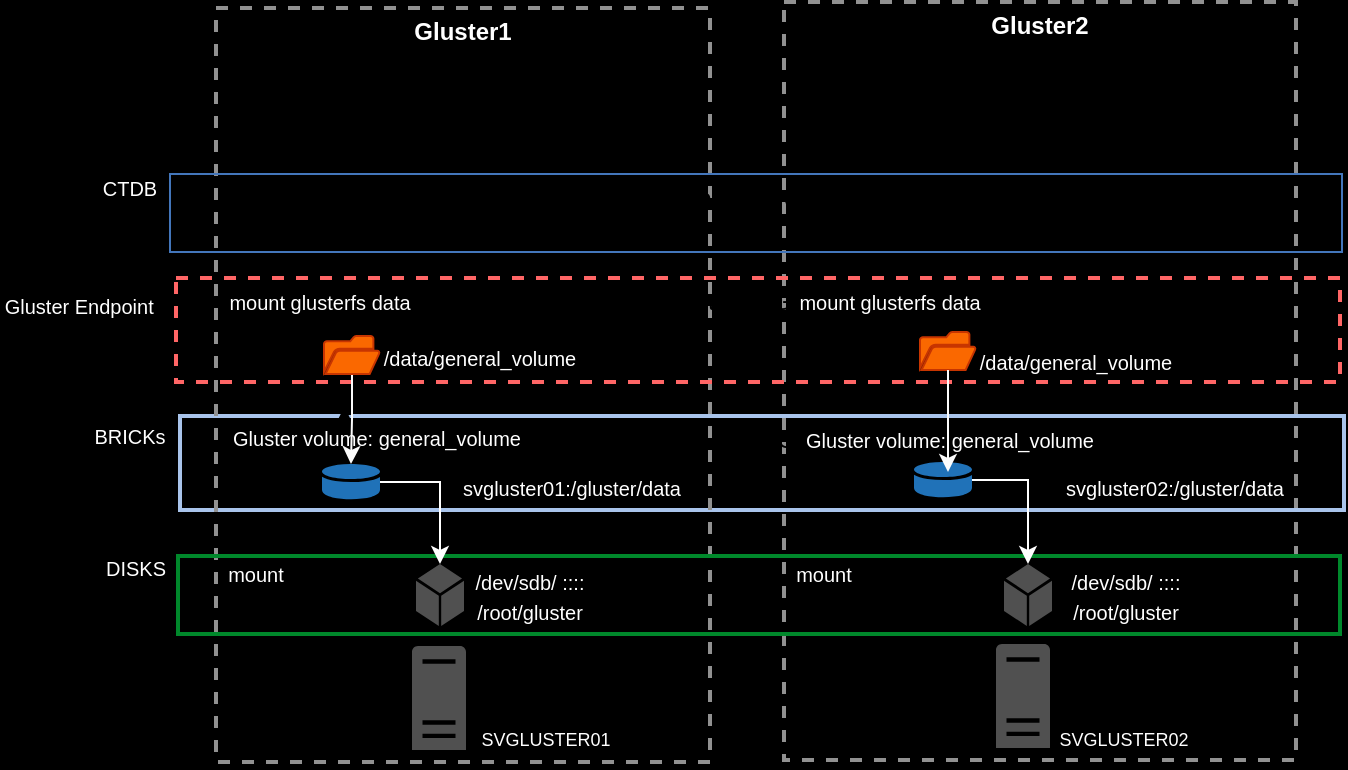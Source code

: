 <mxfile version="21.7.2" type="github">
  <diagram name="Page-1" id="EErB0_9Ms5p8q_dwDp6E">
    <mxGraphModel dx="1856" dy="634" grid="0" gridSize="10" guides="1" tooltips="1" connect="1" arrows="1" fold="1" page="1" pageScale="1" pageWidth="850" pageHeight="1100" background="#000000" math="0" shadow="0">
      <root>
        <mxCell id="0" />
        <mxCell id="1" parent="0" />
        <mxCell id="7mGdTCOJ7hVLghNPMvug-2" value="&lt;font color=&quot;#ffffff&quot;&gt;&lt;b&gt;Gluster2&lt;/b&gt;&lt;/font&gt;" style="fontStyle=0;verticalAlign=top;align=center;spacingTop=-2;fillColor=none;rounded=0;whiteSpace=wrap;html=1;strokeColor=#919191;strokeWidth=2;dashed=1;container=1;collapsible=0;expand=0;recursiveResize=0;" vertex="1" parent="1">
          <mxGeometry x="389" y="226" width="256" height="379" as="geometry" />
        </mxCell>
        <mxCell id="7mGdTCOJ7hVLghNPMvug-4" value="" style="sketch=0;pointerEvents=1;shadow=0;dashed=0;html=1;strokeColor=none;fillColor=#505050;labelPosition=center;verticalLabelPosition=bottom;verticalAlign=top;outlineConnect=0;align=center;shape=mxgraph.office.servers.server_generic;" vertex="1" parent="7mGdTCOJ7hVLghNPMvug-2">
          <mxGeometry x="106" y="321" width="27" height="52" as="geometry" />
        </mxCell>
        <mxCell id="7mGdTCOJ7hVLghNPMvug-6" value="&lt;font color=&quot;#ffffff&quot;&gt;&lt;font style=&quot;font-size: 9px;&quot;&gt;SVGLUSTER02&lt;/font&gt;&lt;br&gt;&lt;/font&gt;" style="text;html=1;strokeColor=none;fillColor=none;align=center;verticalAlign=middle;whiteSpace=wrap;rounded=0;" vertex="1" parent="7mGdTCOJ7hVLghNPMvug-2">
          <mxGeometry x="140" y="353" width="60" height="30" as="geometry" />
        </mxCell>
        <mxCell id="7mGdTCOJ7hVLghNPMvug-35" value="Instance Group" style="fontStyle=0;verticalAlign=top;align=center;spacingTop=-2;fillColor=none;rounded=0;whiteSpace=wrap;html=1;strokeColor=#A9C4EB;strokeWidth=2;container=1;collapsible=0;expand=0;recursiveResize=0;" vertex="1" parent="7mGdTCOJ7hVLghNPMvug-2">
          <mxGeometry x="-302" y="207" width="582" height="47" as="geometry" />
        </mxCell>
        <mxCell id="7mGdTCOJ7hVLghNPMvug-38" value="&lt;font color=&quot;#ffffff&quot;&gt;&lt;font size=&quot;1&quot;&gt;Gluster volume: general_volume&lt;/font&gt;&lt;br&gt;&lt;/font&gt;" style="text;html=1;strokeColor=none;fillColor=none;align=center;verticalAlign=middle;whiteSpace=wrap;rounded=0;" vertex="1" parent="7mGdTCOJ7hVLghNPMvug-35">
          <mxGeometry x="305" y="-3" width="160" height="30" as="geometry" />
        </mxCell>
        <mxCell id="7mGdTCOJ7hVLghNPMvug-46" value="&lt;font color=&quot;#ffffff&quot;&gt;&lt;font size=&quot;1&quot;&gt;svgluster02:/gluster/data&lt;/font&gt;&lt;br&gt;&lt;/font&gt;" style="text;html=1;strokeColor=none;fillColor=none;align=center;verticalAlign=middle;whiteSpace=wrap;rounded=0;" vertex="1" parent="7mGdTCOJ7hVLghNPMvug-35">
          <mxGeometry x="421" y="21" width="153" height="30" as="geometry" />
        </mxCell>
        <mxCell id="7mGdTCOJ7hVLghNPMvug-49" value="" style="sketch=0;shadow=0;dashed=0;html=1;strokeColor=none;labelPosition=center;verticalLabelPosition=bottom;verticalAlign=top;outlineConnect=0;align=center;shape=mxgraph.office.databases.database_mini_1;fillColor=#2072B8;" vertex="1" parent="7mGdTCOJ7hVLghNPMvug-35">
          <mxGeometry x="367" y="23" width="29" height="18" as="geometry" />
        </mxCell>
        <mxCell id="7mGdTCOJ7hVLghNPMvug-1" value="&lt;font color=&quot;#ffffff&quot;&gt;&lt;b&gt;Gluster1&lt;/b&gt;&lt;/font&gt;" style="fontStyle=0;verticalAlign=top;align=center;spacingTop=-2;fillColor=none;rounded=0;whiteSpace=wrap;html=1;strokeColor=#919191;strokeWidth=2;dashed=1;container=1;collapsible=0;expand=0;recursiveResize=0;" vertex="1" parent="1">
          <mxGeometry x="105" y="229" width="247" height="377" as="geometry" />
        </mxCell>
        <mxCell id="7mGdTCOJ7hVLghNPMvug-10" value="&lt;font color=&quot;#ffffff&quot;&gt;&lt;font style=&quot;font-size: 9px;&quot;&gt;SVGLUSTER01&lt;/font&gt;&lt;br&gt;&lt;/font&gt;" style="text;html=1;strokeColor=none;fillColor=none;align=center;verticalAlign=middle;whiteSpace=wrap;rounded=0;" vertex="1" parent="7mGdTCOJ7hVLghNPMvug-1">
          <mxGeometry x="135" y="350" width="60" height="30" as="geometry" />
        </mxCell>
        <mxCell id="7mGdTCOJ7hVLghNPMvug-3" value="" style="sketch=0;pointerEvents=1;shadow=0;dashed=0;html=1;strokeColor=none;fillColor=#505050;labelPosition=center;verticalLabelPosition=bottom;verticalAlign=top;outlineConnect=0;align=center;shape=mxgraph.office.servers.server_generic;" vertex="1" parent="7mGdTCOJ7hVLghNPMvug-1">
          <mxGeometry x="98" y="319" width="27" height="52" as="geometry" />
        </mxCell>
        <mxCell id="7mGdTCOJ7hVLghNPMvug-36" value="&lt;font color=&quot;#ffffff&quot;&gt;&lt;font size=&quot;1&quot;&gt;Gluster volume: general_volume&lt;/font&gt;&lt;br&gt;&lt;/font&gt;" style="text;html=1;strokeColor=none;fillColor=none;align=center;verticalAlign=middle;whiteSpace=wrap;rounded=0;" vertex="1" parent="7mGdTCOJ7hVLghNPMvug-1">
          <mxGeometry y="200" width="161" height="30" as="geometry" />
        </mxCell>
        <mxCell id="7mGdTCOJ7hVLghNPMvug-40" value="&lt;font color=&quot;#ffffff&quot;&gt;&lt;font size=&quot;1&quot;&gt;svgluster01:/gluster/data&lt;/font&gt;&lt;br&gt;&lt;/font&gt;" style="text;html=1;strokeColor=none;fillColor=none;align=center;verticalAlign=middle;whiteSpace=wrap;rounded=0;" vertex="1" parent="7mGdTCOJ7hVLghNPMvug-1">
          <mxGeometry x="106" y="225" width="144" height="30" as="geometry" />
        </mxCell>
        <mxCell id="7mGdTCOJ7hVLghNPMvug-47" value="" style="sketch=0;shadow=0;dashed=0;html=1;strokeColor=none;labelPosition=center;verticalLabelPosition=bottom;verticalAlign=top;outlineConnect=0;align=center;shape=mxgraph.office.databases.database_mini_1;fillColor=#2072B8;" vertex="1" parent="7mGdTCOJ7hVLghNPMvug-1">
          <mxGeometry x="53" y="228" width="29" height="18" as="geometry" />
        </mxCell>
        <mxCell id="7mGdTCOJ7hVLghNPMvug-28" value="" style="fontStyle=0;verticalAlign=top;align=center;spacingTop=-2;fillColor=none;rounded=0;whiteSpace=wrap;html=1;strokeColor=#00882B;strokeWidth=2;container=1;collapsible=0;expand=0;recursiveResize=0;" vertex="1" parent="1">
          <mxGeometry x="86" y="503" width="581" height="39" as="geometry" />
        </mxCell>
        <mxCell id="7mGdTCOJ7hVLghNPMvug-29" value="" style="sketch=0;pointerEvents=1;shadow=0;dashed=0;html=1;strokeColor=none;fillColor=#505050;labelPosition=center;verticalLabelPosition=bottom;verticalAlign=top;outlineConnect=0;align=center;shape=mxgraph.office.concepts.node_generic;" vertex="1" parent="7mGdTCOJ7hVLghNPMvug-28">
          <mxGeometry x="119" y="4" width="24" height="31" as="geometry" />
        </mxCell>
        <mxCell id="7mGdTCOJ7hVLghNPMvug-30" value="" style="sketch=0;pointerEvents=1;shadow=0;dashed=0;html=1;strokeColor=none;fillColor=#505050;labelPosition=center;verticalLabelPosition=bottom;verticalAlign=top;outlineConnect=0;align=center;shape=mxgraph.office.concepts.node_generic;" vertex="1" parent="7mGdTCOJ7hVLghNPMvug-28">
          <mxGeometry x="413" y="4" width="24" height="31" as="geometry" />
        </mxCell>
        <mxCell id="7mGdTCOJ7hVLghNPMvug-31" value="&lt;font color=&quot;#ffffff&quot;&gt;&lt;font size=&quot;1&quot;&gt;mount&lt;/font&gt;&lt;br&gt;&lt;/font&gt;" style="text;html=1;strokeColor=none;fillColor=none;align=center;verticalAlign=middle;whiteSpace=wrap;rounded=0;" vertex="1" parent="7mGdTCOJ7hVLghNPMvug-28">
          <mxGeometry x="293" y="-6" width="60" height="30" as="geometry" />
        </mxCell>
        <mxCell id="7mGdTCOJ7hVLghNPMvug-32" value="&lt;font color=&quot;#ffffff&quot;&gt;&lt;font size=&quot;1&quot;&gt;mount&lt;/font&gt;&lt;br&gt;&lt;/font&gt;" style="text;html=1;strokeColor=none;fillColor=none;align=center;verticalAlign=middle;whiteSpace=wrap;rounded=0;" vertex="1" parent="7mGdTCOJ7hVLghNPMvug-28">
          <mxGeometry x="9" y="-6" width="60" height="30" as="geometry" />
        </mxCell>
        <mxCell id="7mGdTCOJ7hVLghNPMvug-33" value="&lt;font color=&quot;#ffffff&quot;&gt;&lt;font size=&quot;1&quot;&gt;/dev/sdb/ :::: /root/gluster&lt;/font&gt;&lt;br&gt;&lt;/font&gt;" style="text;html=1;strokeColor=none;fillColor=none;align=center;verticalAlign=middle;whiteSpace=wrap;rounded=0;" vertex="1" parent="7mGdTCOJ7hVLghNPMvug-28">
          <mxGeometry x="146" y="5" width="60" height="30" as="geometry" />
        </mxCell>
        <mxCell id="7mGdTCOJ7hVLghNPMvug-34" value="&lt;font color=&quot;#ffffff&quot;&gt;&lt;font size=&quot;1&quot;&gt;/dev/sdb/ :::: /root/gluster&lt;/font&gt;&lt;br&gt;&lt;/font&gt;" style="text;html=1;strokeColor=none;fillColor=none;align=center;verticalAlign=middle;whiteSpace=wrap;rounded=0;" vertex="1" parent="7mGdTCOJ7hVLghNPMvug-28">
          <mxGeometry x="444" y="4.5" width="60" height="30" as="geometry" />
        </mxCell>
        <mxCell id="7mGdTCOJ7hVLghNPMvug-39" value="&lt;font color=&quot;#ffffff&quot;&gt;&lt;font size=&quot;1&quot;&gt;CTDB&lt;/font&gt;&lt;br&gt;&lt;/font&gt;" style="text;html=1;strokeColor=none;fillColor=none;align=center;verticalAlign=middle;whiteSpace=wrap;rounded=0;" vertex="1" parent="1">
          <mxGeometry x="15" y="304" width="94" height="30" as="geometry" />
        </mxCell>
        <mxCell id="7mGdTCOJ7hVLghNPMvug-51" value="" style="edgeStyle=orthogonalEdgeStyle;rounded=0;orthogonalLoop=1;jettySize=auto;html=1;strokeColor=#FFFFFF;" edge="1" parent="1" source="7mGdTCOJ7hVLghNPMvug-47" target="7mGdTCOJ7hVLghNPMvug-29">
          <mxGeometry relative="1" as="geometry" />
        </mxCell>
        <mxCell id="7mGdTCOJ7hVLghNPMvug-52" value="" style="edgeStyle=orthogonalEdgeStyle;rounded=0;orthogonalLoop=1;jettySize=auto;html=1;strokeColor=#FFFFFF;" edge="1" parent="1" source="7mGdTCOJ7hVLghNPMvug-49" target="7mGdTCOJ7hVLghNPMvug-30">
          <mxGeometry relative="1" as="geometry" />
        </mxCell>
        <mxCell id="7mGdTCOJ7hVLghNPMvug-53" value="Instance Group" style="fontStyle=0;verticalAlign=top;align=center;spacingTop=-2;fillColor=none;rounded=0;whiteSpace=wrap;html=1;strokeColor=#FF6666;strokeWidth=2;dashed=1;container=1;collapsible=0;expand=0;recursiveResize=0;" vertex="1" parent="1">
          <mxGeometry x="85" y="364" width="582" height="52" as="geometry" />
        </mxCell>
        <mxCell id="7mGdTCOJ7hVLghNPMvug-54" value="&lt;font color=&quot;#ffffff&quot;&gt;&lt;font size=&quot;1&quot;&gt;mount glusterfs data&lt;/font&gt;&lt;br&gt;&lt;/font&gt;" style="text;html=1;strokeColor=none;fillColor=none;align=center;verticalAlign=middle;whiteSpace=wrap;rounded=0;" vertex="1" parent="7mGdTCOJ7hVLghNPMvug-53">
          <mxGeometry x="11" y="-3" width="122" height="30" as="geometry" />
        </mxCell>
        <mxCell id="7mGdTCOJ7hVLghNPMvug-55" value="&lt;font color=&quot;#ffffff&quot;&gt;&lt;font size=&quot;1&quot;&gt;mount glusterfs data&lt;/font&gt;&lt;br&gt;&lt;/font&gt;" style="text;html=1;strokeColor=none;fillColor=none;align=center;verticalAlign=middle;whiteSpace=wrap;rounded=0;" vertex="1" parent="7mGdTCOJ7hVLghNPMvug-53">
          <mxGeometry x="296" y="-3" width="122" height="30" as="geometry" />
        </mxCell>
        <mxCell id="7mGdTCOJ7hVLghNPMvug-62" value="&lt;font color=&quot;#ffffff&quot;&gt;&lt;font size=&quot;1&quot;&gt;/data/general_volume&lt;/font&gt;&lt;br&gt;&lt;/font&gt;" style="text;html=1;strokeColor=none;fillColor=none;align=center;verticalAlign=middle;whiteSpace=wrap;rounded=0;" vertex="1" parent="7mGdTCOJ7hVLghNPMvug-53">
          <mxGeometry x="91" y="25" width="122" height="30" as="geometry" />
        </mxCell>
        <mxCell id="7mGdTCOJ7hVLghNPMvug-66" value="&lt;font color=&quot;#ffffff&quot;&gt;&lt;font size=&quot;1&quot;&gt;/data/general_volume&lt;/font&gt;&lt;br&gt;&lt;/font&gt;" style="text;html=1;strokeColor=none;fillColor=none;align=center;verticalAlign=middle;whiteSpace=wrap;rounded=0;" vertex="1" parent="7mGdTCOJ7hVLghNPMvug-53">
          <mxGeometry x="389" y="27" width="122" height="30" as="geometry" />
        </mxCell>
        <mxCell id="7mGdTCOJ7hVLghNPMvug-67" value="" style="sketch=0;pointerEvents=1;shadow=0;dashed=0;html=1;strokeColor=#C73500;fillColor=#fa6800;labelPosition=center;verticalLabelPosition=bottom;verticalAlign=top;outlineConnect=0;align=center;shape=mxgraph.office.concepts.folder_open;fontColor=#000000;" vertex="1" parent="7mGdTCOJ7hVLghNPMvug-53">
          <mxGeometry x="372" y="27" width="28" height="19" as="geometry" />
        </mxCell>
        <mxCell id="7mGdTCOJ7hVLghNPMvug-56" value="&lt;font color=&quot;#ffffff&quot;&gt;&lt;font size=&quot;1&quot;&gt;BRICKs&lt;/font&gt;&lt;br&gt;&lt;/font&gt;" style="text;html=1;strokeColor=none;fillColor=none;align=center;verticalAlign=middle;whiteSpace=wrap;rounded=0;" vertex="1" parent="1">
          <mxGeometry x="37" y="432" width="50" height="22" as="geometry" />
        </mxCell>
        <mxCell id="7mGdTCOJ7hVLghNPMvug-58" value="" style="edgeStyle=orthogonalEdgeStyle;rounded=0;orthogonalLoop=1;jettySize=auto;html=1;entryX=0.399;entryY=-0.02;entryDx=0;entryDy=0;entryPerimeter=0;" edge="1" parent="1" source="7mGdTCOJ7hVLghNPMvug-60" target="7mGdTCOJ7hVLghNPMvug-36">
          <mxGeometry relative="1" as="geometry">
            <mxPoint x="172.5" y="408" as="sourcePoint" />
          </mxGeometry>
        </mxCell>
        <mxCell id="7mGdTCOJ7hVLghNPMvug-61" value="" style="edgeStyle=orthogonalEdgeStyle;rounded=0;orthogonalLoop=1;jettySize=auto;html=1;entryX=0.399;entryY=-0.02;entryDx=0;entryDy=0;entryPerimeter=0;" edge="1" parent="1" target="7mGdTCOJ7hVLghNPMvug-60">
          <mxGeometry relative="1" as="geometry">
            <mxPoint x="172.5" y="408" as="sourcePoint" />
            <mxPoint x="173" y="429" as="targetPoint" />
          </mxGeometry>
        </mxCell>
        <mxCell id="7mGdTCOJ7hVLghNPMvug-63" value="" style="edgeStyle=orthogonalEdgeStyle;rounded=0;orthogonalLoop=1;jettySize=auto;html=1;strokeColor=#FAFAFA;" edge="1" parent="1" source="7mGdTCOJ7hVLghNPMvug-60" target="7mGdTCOJ7hVLghNPMvug-47">
          <mxGeometry relative="1" as="geometry" />
        </mxCell>
        <mxCell id="7mGdTCOJ7hVLghNPMvug-60" value="" style="sketch=0;pointerEvents=1;shadow=0;dashed=0;html=1;strokeColor=#C73500;fillColor=#fa6800;labelPosition=center;verticalLabelPosition=bottom;verticalAlign=top;outlineConnect=0;align=center;shape=mxgraph.office.concepts.folder_open;fontColor=#000000;" vertex="1" parent="1">
          <mxGeometry x="159" y="393" width="28" height="19" as="geometry" />
        </mxCell>
        <mxCell id="7mGdTCOJ7hVLghNPMvug-68" value="" style="edgeStyle=orthogonalEdgeStyle;rounded=0;orthogonalLoop=1;jettySize=auto;html=1;strokeColor=#FCFCFC;" edge="1" parent="1" source="7mGdTCOJ7hVLghNPMvug-67">
          <mxGeometry relative="1" as="geometry">
            <mxPoint x="471" y="461" as="targetPoint" />
          </mxGeometry>
        </mxCell>
        <mxCell id="7mGdTCOJ7hVLghNPMvug-70" value="Cloud Services" style="fontStyle=0;verticalAlign=top;align=center;spacingTop=-2;fillColor=none;rounded=0;whiteSpace=wrap;html=1;strokeColor=#4376BB;strokeWidth=1;dashed=0;container=1;collapsible=0;expand=0;recursiveResize=0;" vertex="1" parent="1">
          <mxGeometry x="82" y="312" width="586" height="39" as="geometry" />
        </mxCell>
        <mxCell id="7mGdTCOJ7hVLghNPMvug-71" value="&lt;font color=&quot;#ffffff&quot;&gt;&lt;font size=&quot;1&quot;&gt;Gluster Endpoint&amp;nbsp;&lt;/font&gt;&lt;br&gt;&lt;/font&gt;" style="text;html=1;strokeColor=none;fillColor=none;align=center;verticalAlign=middle;whiteSpace=wrap;rounded=0;" vertex="1" parent="1">
          <mxGeometry x="-3" y="363" width="82" height="30" as="geometry" />
        </mxCell>
        <mxCell id="7mGdTCOJ7hVLghNPMvug-72" value="&lt;font color=&quot;#ffffff&quot;&gt;&lt;font size=&quot;1&quot;&gt;DISKS&lt;/font&gt;&lt;br&gt;&lt;/font&gt;" style="text;html=1;strokeColor=none;fillColor=none;align=center;verticalAlign=middle;whiteSpace=wrap;rounded=0;" vertex="1" parent="1">
          <mxGeometry x="40" y="498" width="50" height="22" as="geometry" />
        </mxCell>
      </root>
    </mxGraphModel>
  </diagram>
</mxfile>
